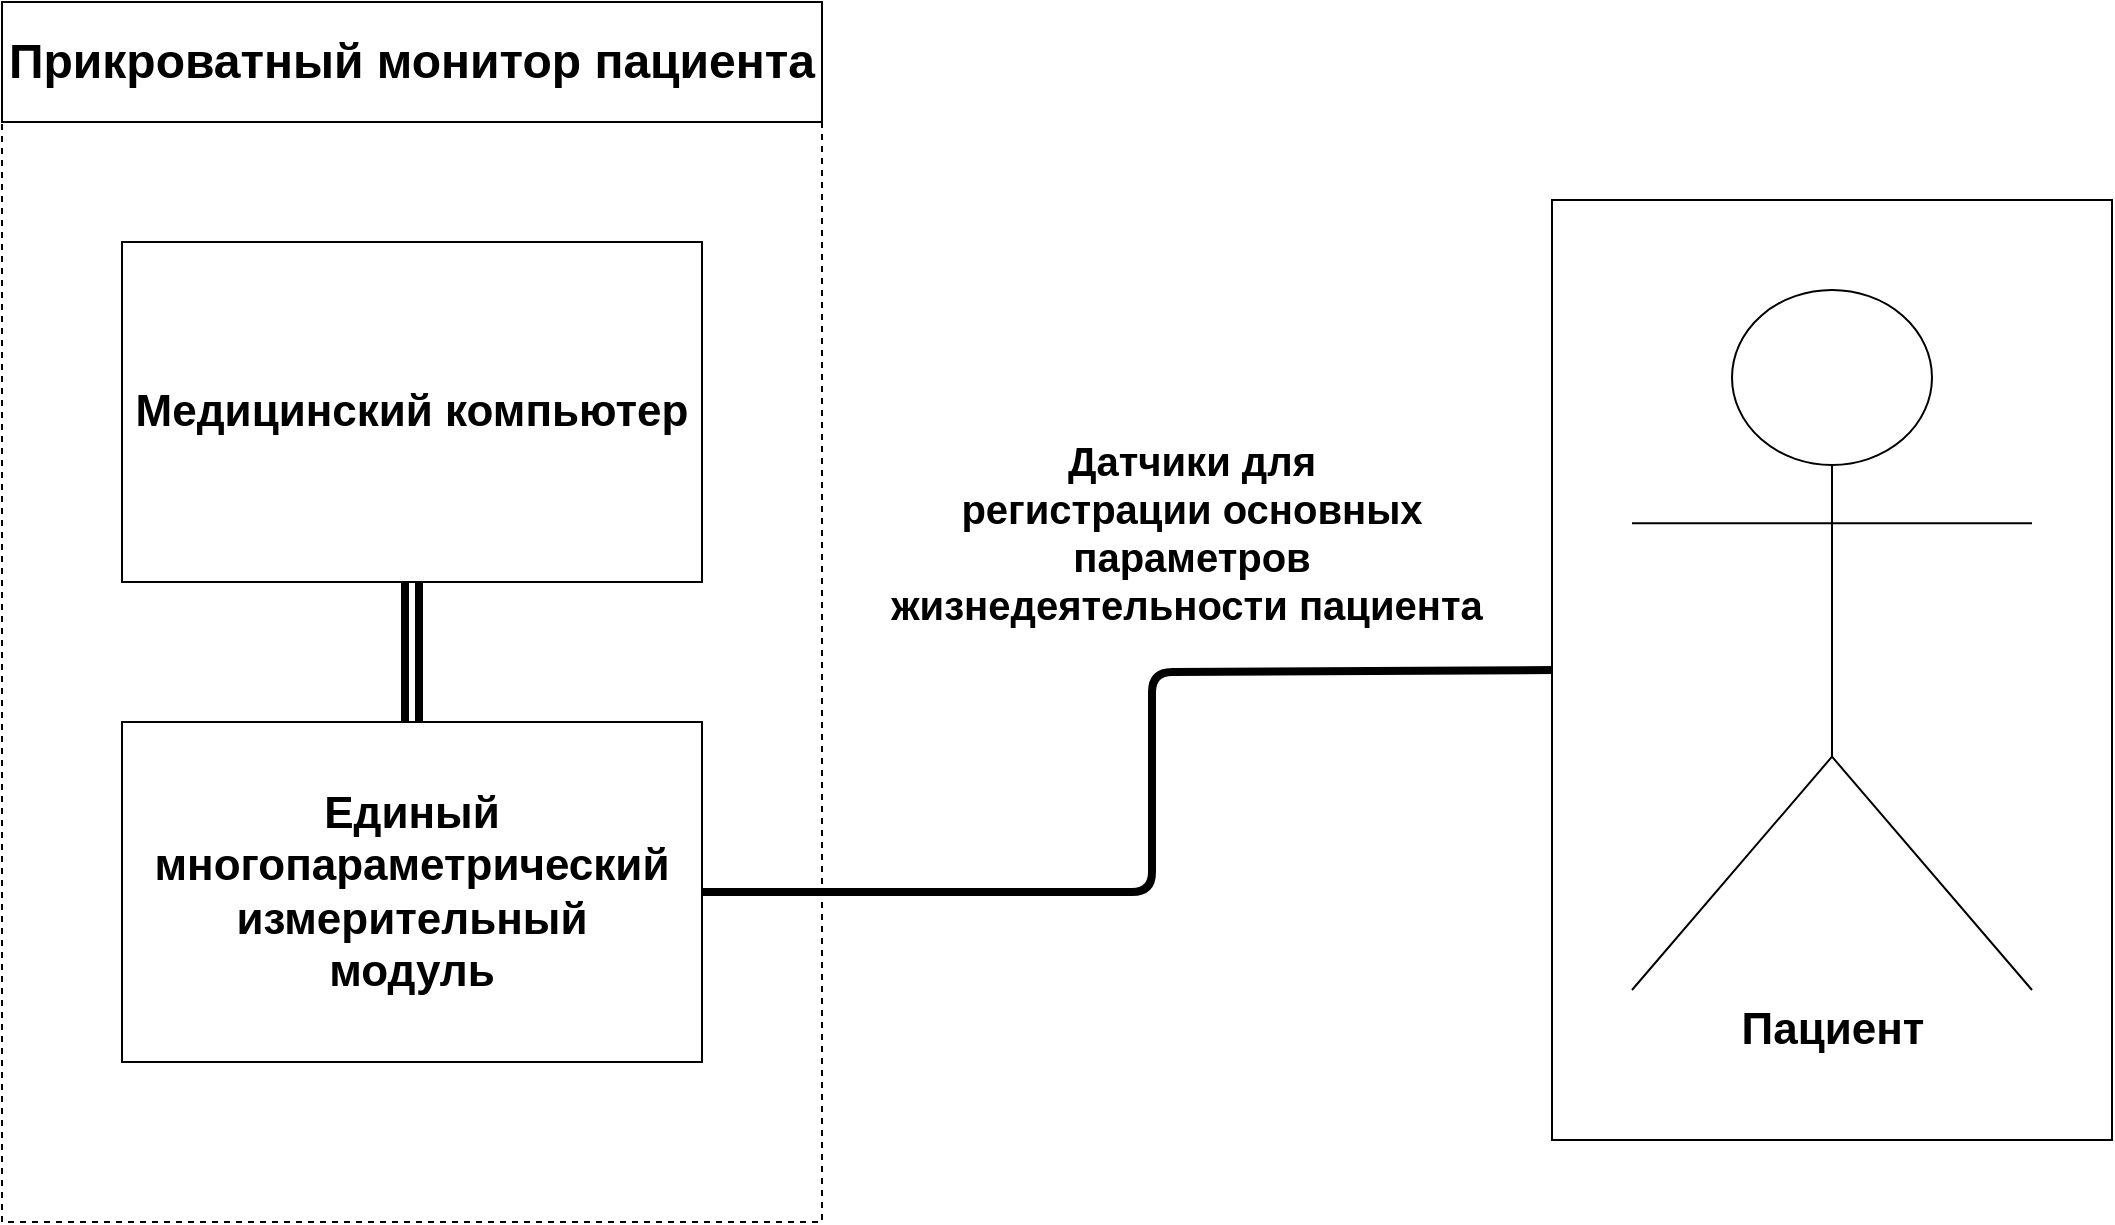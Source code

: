 <mxfile version="13.1.2" type="device"><diagram id="ATY0rzs1G2XI26vXnfy7" name="Page-1"><mxGraphModel dx="2031" dy="1064" grid="1" gridSize="10" guides="1" tooltips="1" connect="1" arrows="1" fold="1" page="1" pageScale="1" pageWidth="1169" pageHeight="827" math="0" shadow="0"><root><mxCell id="0"/><mxCell id="1" parent="0"/><mxCell id="TLxoDpUICeu5QsMwWLt4-5" value="" style="rounded=0;whiteSpace=wrap;html=1;rotation=-90;dashed=1;" vertex="1" parent="1"><mxGeometry x="-25" y="180" width="610" height="410" as="geometry"/></mxCell><mxCell id="TLxoDpUICeu5QsMwWLt4-3" value="" style="group" vertex="1" connectable="0" parent="1"><mxGeometry x="850" y="179" width="280" height="470" as="geometry"/></mxCell><mxCell id="TLxoDpUICeu5QsMwWLt4-1" value="" style="rounded=0;whiteSpace=wrap;html=1;rotation=-90;" vertex="1" parent="TLxoDpUICeu5QsMwWLt4-3"><mxGeometry x="-95" y="95" width="470" height="280" as="geometry"/></mxCell><mxCell id="TLxoDpUICeu5QsMwWLt4-2" value="&lt;font style=&quot;vertical-align: inherit&quot;&gt;&lt;font style=&quot;vertical-align: inherit ; font-size: 22px&quot;&gt;&lt;b&gt;Пациент&lt;/b&gt;&lt;/font&gt;&lt;/font&gt;" style="shape=umlActor;verticalLabelPosition=bottom;labelBackgroundColor=#ffffff;verticalAlign=top;html=1;outlineConnect=0;" vertex="1" parent="TLxoDpUICeu5QsMwWLt4-3"><mxGeometry x="40" y="45" width="200" height="350" as="geometry"/></mxCell><mxCell id="TLxoDpUICeu5QsMwWLt4-6" value="&lt;font size=&quot;1&quot;&gt;&lt;b style=&quot;font-size: 22px&quot;&gt;Медицинский компьютер&lt;/b&gt;&lt;/font&gt;" style="rounded=0;whiteSpace=wrap;html=1;" vertex="1" parent="1"><mxGeometry x="135" y="200" width="290" height="170" as="geometry"/></mxCell><mxCell id="TLxoDpUICeu5QsMwWLt4-7" value="&lt;font size=&quot;1&quot;&gt;&lt;b style=&quot;font-size: 22px&quot;&gt;Единый многопараметрический&lt;br&gt;измерительный&lt;br&gt;модуль&lt;br&gt;&lt;/b&gt;&lt;/font&gt;" style="rounded=0;whiteSpace=wrap;html=1;" vertex="1" parent="1"><mxGeometry x="135" y="440" width="290" height="170" as="geometry"/></mxCell><mxCell id="TLxoDpUICeu5QsMwWLt4-8" value="&lt;font style=&quot;font-size: 24px&quot;&gt;&lt;b&gt;Прикроватный монитор пациента&lt;/b&gt;&lt;/font&gt;" style="rounded=0;whiteSpace=wrap;html=1;" vertex="1" parent="1"><mxGeometry x="75" y="80" width="410" height="60" as="geometry"/></mxCell><mxCell id="TLxoDpUICeu5QsMwWLt4-9" value="" style="shape=link;html=1;entryX=0.5;entryY=1;entryDx=0;entryDy=0;exitX=0.5;exitY=0;exitDx=0;exitDy=0;strokeWidth=4;" edge="1" parent="1" source="TLxoDpUICeu5QsMwWLt4-7" target="TLxoDpUICeu5QsMwWLt4-6"><mxGeometry width="50" height="50" relative="1" as="geometry"><mxPoint x="415" y="400" as="sourcePoint"/><mxPoint x="465" y="350" as="targetPoint"/></mxGeometry></mxCell><mxCell id="TLxoDpUICeu5QsMwWLt4-11" value="" style="endArrow=none;html=1;strokeWidth=4;exitX=1;exitY=0.5;exitDx=0;exitDy=0;entryX=0.5;entryY=0;entryDx=0;entryDy=0;" edge="1" parent="1" source="TLxoDpUICeu5QsMwWLt4-7" target="TLxoDpUICeu5QsMwWLt4-1"><mxGeometry width="50" height="50" relative="1" as="geometry"><mxPoint x="590" y="400" as="sourcePoint"/><mxPoint x="640" y="350" as="targetPoint"/><Array as="points"><mxPoint x="650" y="525"/><mxPoint x="650" y="415"/></Array></mxGeometry></mxCell><mxCell id="TLxoDpUICeu5QsMwWLt4-12" value="&lt;font style=&quot;font-size: 20px&quot;&gt;&lt;b&gt;Датчики для регистрации&amp;nbsp;основных параметров жизнедеятельности пациента&lt;span style=&quot;font-family: &amp;#34;times new roman&amp;#34; , serif&quot;&gt;&amp;nbsp;&lt;/span&gt;&lt;/b&gt;&lt;/font&gt;" style="text;html=1;strokeColor=none;fillColor=none;align=center;verticalAlign=middle;whiteSpace=wrap;rounded=0;" vertex="1" parent="1"><mxGeometry x="510" y="320" width="320" height="50" as="geometry"/></mxCell></root></mxGraphModel></diagram></mxfile>